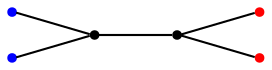 graph diagram {
node [shape=point,color=black];
rankdir = LR;
subgraph subdiagram {
1 -- 2;
}
{3,4} -- 1;
2 -- {6,5}
3 [color=blue];
4 [color=blue];
5 [color=red];
6 [color=red];
}
